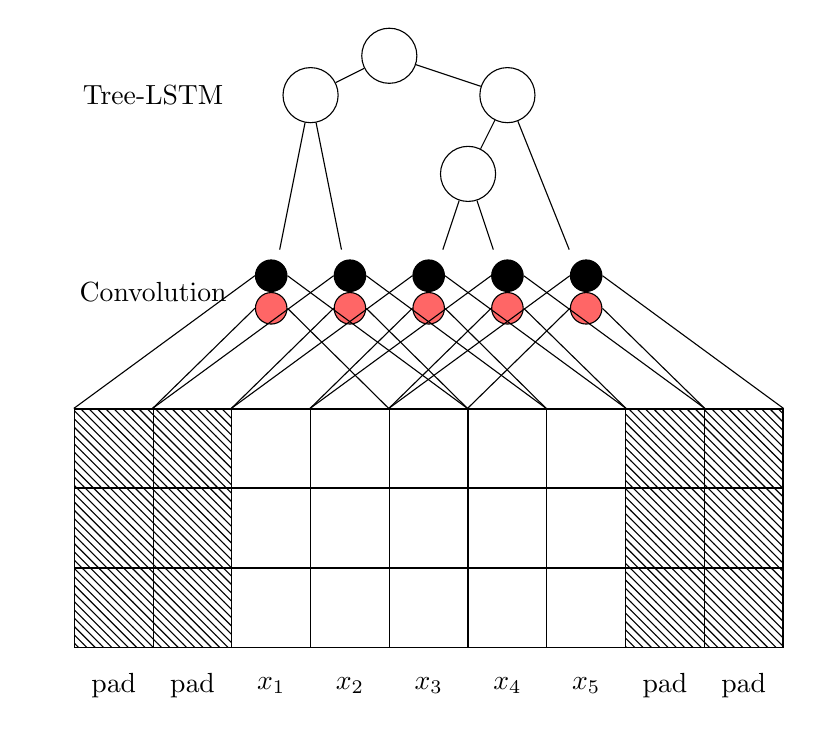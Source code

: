 \usetikzlibrary{matrix}
\usetikzlibrary{patterns}
\tikzset{
	sq1/.style={rectangle, minimum width=1cm, minimum height=1cm, text centered, draw=black},
	sq1p/.style={rectangle, minimum width=1cm, minimum height=1cm, text centered, draw=black, pattern=north west lines},
	circ/.style={circle, minimum width=0.4cm, minimum height=0.4cm, text centered, draw=black},
	arrow/.style={thick,->},
	sqvec/.style={matrix,matrix of nodes,nodes in empty cells},
}
\tikzstyle{cir} = [circle, minimum width=0.7cm, minimum height=0.7cm, text centered, draw=black ]

\begin{tikzpicture}
\node [sqvec,nodes={circ},      
every even row/.style = { nodes={fill=red!60}},
every odd row/.style = { nodes={fill=black!100}}] (c1) at (0.5,7) {
	\\
	\\ 
};  

\node [sqvec,nodes={circ},      
every even row/.style = { nodes={fill=red!60}},
every odd row/.style = { nodes={fill=black!100}}] (c2) at (1.5,7) {
	\\
	\\ 
};  

\node [sqvec,nodes={circ},      
every even row/.style = { nodes={fill=red!60}},
every odd row/.style = { nodes={fill=black!100}}] (c3) at (2.5,7) {
	\\
	\\ 
};  

\node [sqvec,nodes={circ},      
every even row/.style = { nodes={fill=red!60}},
every odd row/.style = { nodes={fill=black!100}}] (c4) at (3.5,7) {
	\\
	\\ 
};  

\node [sqvec,nodes={circ},      
every even row/.style = { nodes={fill=red!60}},
every odd row/.style = { nodes={fill=black!100}}] (c5) at (4.5,7) {
	\\
	\\ 
};  


\node [sqvec,column sep=-\pgflinewidth,nodes={sq1}] (v) at (2.5,4) {
	&&&&\\
	&&&&\\
	&&&&\\
};   

\node [sqvec,column sep=-\pgflinewidth,nodes={sq1p}] (v1) at (-0.5,4) {
	\\
	\\
	\\
};   
\node [sqvec,column sep=-\pgflinewidth,nodes={sq1p}] (v2) at (-1.5,4) {
	\\
	\\
	\\
};   
\node [sqvec,column sep=-\pgflinewidth,nodes={sq1p}] (v3) at (5.5,4) {
	\\
	\\
	\\
};   
\node [sqvec,column sep=-\pgflinewidth,nodes={sq1p}] (v4) at (6.5,4) {
	\\
	\\
	\\
};   

\draw (v1-1-1.north west) -- (c1-2-1.west); % inner left
\draw (v-1-3.north west) -- (c1-2-1.east); % inner right
\draw (v2-1-1.north west) -- (c1-1-1.west); % outer left
\draw (v-1-4.north west) -- (c1-1-1.east); % outer right

\draw (v-1-1.north west) -- (c2-2-1.west); % inner left
\draw (v-1-4.north west) -- (c2-2-1.east); % inner right
\draw (v1-1-1.north west) -- (c2-1-1.west); % outer left
\draw (v-1-5.north west) -- (c2-1-1.east); % outer right

\draw (v-1-2.north west) -- (c3-2-1.west); % inner left
\draw (v-1-5.north west) -- (c3-2-1.east); % inner right
\draw (v-1-1.north west) -- (c3-1-1.west); % outer left
\draw (v-1-5.north east) -- (c3-1-1.east); % outer right

\draw (v-1-3.north west) -- (c4-2-1.west); % inner left
\draw (v-1-5.north east) -- (c4-2-1.east); % inner right
\draw (v-1-2.north west) -- (c4-1-1.west); % outer left
\draw (v3-1-1.north east) -- (c4-1-1.east); % outer right

\draw (v-1-4.north west) -- (c5-2-1.west); % inner left
\draw (v3-1-1.north east) -- (c5-2-1.east); % inner right
\draw (v-1-3.north west) -- (c5-1-1.west); % outer left
\draw (v4-1-1.north east) -- (c5-1-1.east); % outer right


\node [cir] (v8) at (2,10) {};
\node [cir] (v7) at (1,9.5) {};
\node [cir] (v6) at (3.5,9.5) {};
\node [cir] (v5) at (3,8.5) {};
\draw  (c3) edge (v5);
\draw  (c4) edge (v5);
\draw  (v5) edge (v6);
\draw  (c5) edge (v6);
\draw  (c1) edge (v7);
\draw  (v7) edge (v8);
\draw  (c2) edge (v7);
\draw  (v6) edge (v8);

\node at (-1.5,2) {pad};
\node at (-0.5,2) {pad};
\node at (0.5,2) {$x_1$};
\node at (1.5,2) {$x_2$};
\node at (2.5,2) {$x_3$};
\node at (3.5,2) {$x_4$};
\node at (4.5,2) {$x_5$};
\node at (5.5,2) {pad};
\node at (6.5,2) {pad};

\node at (-1,7) {Convolution};
\node at (-1,9.5) {Tree-LSTM};
\end{tikzpicture}